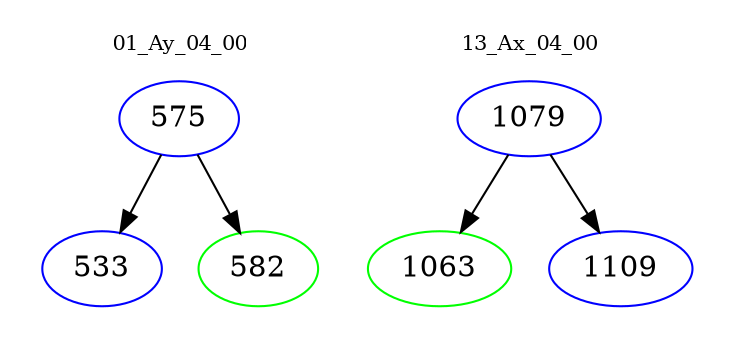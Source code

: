 digraph{
subgraph cluster_0 {
color = white
label = "01_Ay_04_00";
fontsize=10;
T0_575 [label="575", color="blue"]
T0_575 -> T0_533 [color="black"]
T0_533 [label="533", color="blue"]
T0_575 -> T0_582 [color="black"]
T0_582 [label="582", color="green"]
}
subgraph cluster_1 {
color = white
label = "13_Ax_04_00";
fontsize=10;
T1_1079 [label="1079", color="blue"]
T1_1079 -> T1_1063 [color="black"]
T1_1063 [label="1063", color="green"]
T1_1079 -> T1_1109 [color="black"]
T1_1109 [label="1109", color="blue"]
}
}
